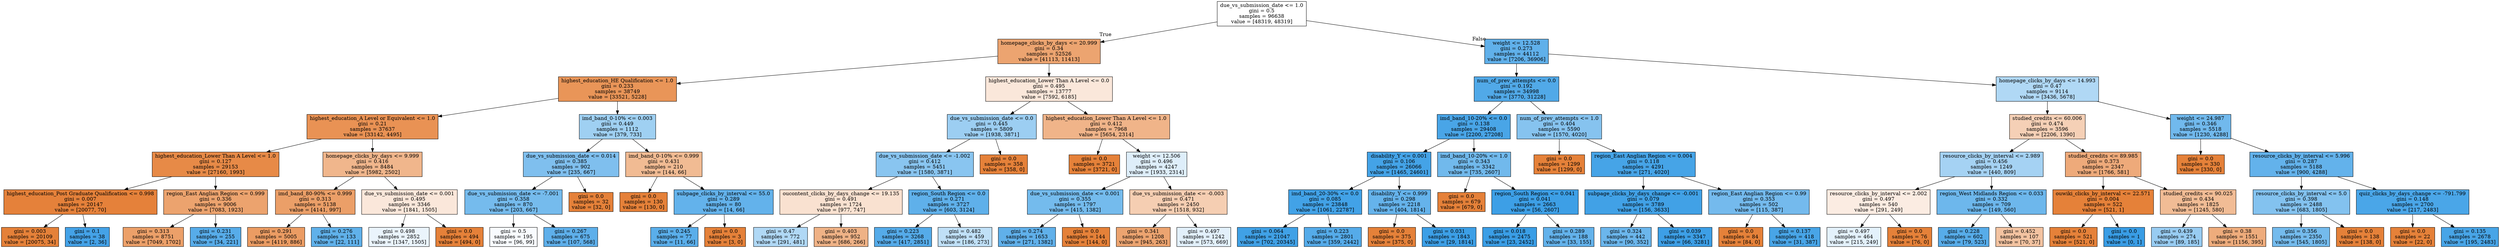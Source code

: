 digraph Tree {
node [shape=box, style="filled", color="black"] ;
0 [label="due_vs_submission_date <= 1.0\ngini = 0.5\nsamples = 96638\nvalue = [48319, 48319]", fillcolor="#e5813900"] ;
1 [label="homepage_clicks_by_days <= 20.999\ngini = 0.34\nsamples = 52526\nvalue = [41113, 11413]", fillcolor="#e58139b8"] ;
0 -> 1 [labeldistance=2.5, labelangle=45, headlabel="True"] ;
2 [label="highest_education_HE Qualification <= 1.0\ngini = 0.233\nsamples = 38749\nvalue = [33521, 5228]", fillcolor="#e58139d7"] ;
1 -> 2 ;
3 [label="highest_education_A Level or Equivalent <= 1.0\ngini = 0.21\nsamples = 37637\nvalue = [33142, 4495]", fillcolor="#e58139dc"] ;
2 -> 3 ;
4 [label="highest_education_Lower Than A Level <= 1.0\ngini = 0.127\nsamples = 29153\nvalue = [27160, 1993]", fillcolor="#e58139ec"] ;
3 -> 4 ;
5 [label="highest_education_Post Graduate Qualification <= 0.998\ngini = 0.007\nsamples = 20147\nvalue = [20077, 70]", fillcolor="#e58139fe"] ;
4 -> 5 ;
6 [label="gini = 0.003\nsamples = 20109\nvalue = [20075, 34]", fillcolor="#e58139ff"] ;
5 -> 6 ;
7 [label="gini = 0.1\nsamples = 38\nvalue = [2, 36]", fillcolor="#399de5f1"] ;
5 -> 7 ;
8 [label="region_East Anglian Region <= 0.999\ngini = 0.336\nsamples = 9006\nvalue = [7083, 1923]", fillcolor="#e58139ba"] ;
4 -> 8 ;
9 [label="gini = 0.313\nsamples = 8751\nvalue = [7049, 1702]", fillcolor="#e58139c1"] ;
8 -> 9 ;
10 [label="gini = 0.231\nsamples = 255\nvalue = [34, 221]", fillcolor="#399de5d8"] ;
8 -> 10 ;
11 [label="homepage_clicks_by_days <= 9.999\ngini = 0.416\nsamples = 8484\nvalue = [5982, 2502]", fillcolor="#e5813994"] ;
3 -> 11 ;
12 [label="imd_band_80-90% <= 0.999\ngini = 0.313\nsamples = 5138\nvalue = [4141, 997]", fillcolor="#e58139c2"] ;
11 -> 12 ;
13 [label="gini = 0.291\nsamples = 5005\nvalue = [4119, 886]", fillcolor="#e58139c8"] ;
12 -> 13 ;
14 [label="gini = 0.276\nsamples = 133\nvalue = [22, 111]", fillcolor="#399de5cc"] ;
12 -> 14 ;
15 [label="due_vs_submission_date <= 0.001\ngini = 0.495\nsamples = 3346\nvalue = [1841, 1505]", fillcolor="#e581392f"] ;
11 -> 15 ;
16 [label="gini = 0.498\nsamples = 2852\nvalue = [1347, 1505]", fillcolor="#399de51b"] ;
15 -> 16 ;
17 [label="gini = 0.0\nsamples = 494\nvalue = [494, 0]", fillcolor="#e58139ff"] ;
15 -> 17 ;
18 [label="imd_band_0-10% <= 0.003\ngini = 0.449\nsamples = 1112\nvalue = [379, 733]", fillcolor="#399de57b"] ;
2 -> 18 ;
19 [label="due_vs_submission_date <= 0.014\ngini = 0.385\nsamples = 902\nvalue = [235, 667]", fillcolor="#399de5a5"] ;
18 -> 19 ;
20 [label="due_vs_submission_date <= -7.001\ngini = 0.358\nsamples = 870\nvalue = [203, 667]", fillcolor="#399de5b1"] ;
19 -> 20 ;
21 [label="gini = 0.5\nsamples = 195\nvalue = [96, 99]", fillcolor="#399de508"] ;
20 -> 21 ;
22 [label="gini = 0.267\nsamples = 675\nvalue = [107, 568]", fillcolor="#399de5cf"] ;
20 -> 22 ;
23 [label="gini = 0.0\nsamples = 32\nvalue = [32, 0]", fillcolor="#e58139ff"] ;
19 -> 23 ;
24 [label="imd_band_0-10% <= 0.999\ngini = 0.431\nsamples = 210\nvalue = [144, 66]", fillcolor="#e581398a"] ;
18 -> 24 ;
25 [label="gini = 0.0\nsamples = 130\nvalue = [130, 0]", fillcolor="#e58139ff"] ;
24 -> 25 ;
26 [label="subpage_clicks_by_interval <= 55.0\ngini = 0.289\nsamples = 80\nvalue = [14, 66]", fillcolor="#399de5c9"] ;
24 -> 26 ;
27 [label="gini = 0.245\nsamples = 77\nvalue = [11, 66]", fillcolor="#399de5d4"] ;
26 -> 27 ;
28 [label="gini = 0.0\nsamples = 3\nvalue = [3, 0]", fillcolor="#e58139ff"] ;
26 -> 28 ;
29 [label="highest_education_Lower Than A Level <= 0.0\ngini = 0.495\nsamples = 13777\nvalue = [7592, 6185]", fillcolor="#e581392f"] ;
1 -> 29 ;
30 [label="due_vs_submission_date <= 0.0\ngini = 0.445\nsamples = 5809\nvalue = [1938, 3871]", fillcolor="#399de57f"] ;
29 -> 30 ;
31 [label="due_vs_submission_date <= -1.002\ngini = 0.412\nsamples = 5451\nvalue = [1580, 3871]", fillcolor="#399de597"] ;
30 -> 31 ;
32 [label="oucontent_clicks_by_days_change <= 19.135\ngini = 0.491\nsamples = 1724\nvalue = [977, 747]", fillcolor="#e581393c"] ;
31 -> 32 ;
33 [label="gini = 0.47\nsamples = 772\nvalue = [291, 481]", fillcolor="#399de565"] ;
32 -> 33 ;
34 [label="gini = 0.403\nsamples = 952\nvalue = [686, 266]", fillcolor="#e581399c"] ;
32 -> 34 ;
35 [label="region_South Region <= 0.0\ngini = 0.271\nsamples = 3727\nvalue = [603, 3124]", fillcolor="#399de5ce"] ;
31 -> 35 ;
36 [label="gini = 0.223\nsamples = 3268\nvalue = [417, 2851]", fillcolor="#399de5da"] ;
35 -> 36 ;
37 [label="gini = 0.482\nsamples = 459\nvalue = [186, 273]", fillcolor="#399de551"] ;
35 -> 37 ;
38 [label="gini = 0.0\nsamples = 358\nvalue = [358, 0]", fillcolor="#e58139ff"] ;
30 -> 38 ;
39 [label="highest_education_Lower Than A Level <= 1.0\ngini = 0.412\nsamples = 7968\nvalue = [5654, 2314]", fillcolor="#e5813997"] ;
29 -> 39 ;
40 [label="gini = 0.0\nsamples = 3721\nvalue = [3721, 0]", fillcolor="#e58139ff"] ;
39 -> 40 ;
41 [label="weight <= 12.506\ngini = 0.496\nsamples = 4247\nvalue = [1933, 2314]", fillcolor="#399de52a"] ;
39 -> 41 ;
42 [label="due_vs_submission_date <= 0.001\ngini = 0.355\nsamples = 1797\nvalue = [415, 1382]", fillcolor="#399de5b2"] ;
41 -> 42 ;
43 [label="gini = 0.274\nsamples = 1653\nvalue = [271, 1382]", fillcolor="#399de5cd"] ;
42 -> 43 ;
44 [label="gini = 0.0\nsamples = 144\nvalue = [144, 0]", fillcolor="#e58139ff"] ;
42 -> 44 ;
45 [label="due_vs_submission_date <= -0.003\ngini = 0.471\nsamples = 2450\nvalue = [1518, 932]", fillcolor="#e5813962"] ;
41 -> 45 ;
46 [label="gini = 0.341\nsamples = 1208\nvalue = [945, 263]", fillcolor="#e58139b8"] ;
45 -> 46 ;
47 [label="gini = 0.497\nsamples = 1242\nvalue = [573, 669]", fillcolor="#399de525"] ;
45 -> 47 ;
48 [label="weight <= 12.528\ngini = 0.273\nsamples = 44112\nvalue = [7206, 36906]", fillcolor="#399de5cd"] ;
0 -> 48 [labeldistance=2.5, labelangle=-45, headlabel="False"] ;
49 [label="num_of_prev_attempts <= 0.0\ngini = 0.192\nsamples = 34998\nvalue = [3770, 31228]", fillcolor="#399de5e0"] ;
48 -> 49 ;
50 [label="imd_band_10-20% <= 0.0\ngini = 0.138\nsamples = 29408\nvalue = [2200, 27208]", fillcolor="#399de5ea"] ;
49 -> 50 ;
51 [label="disability_Y <= 0.001\ngini = 0.106\nsamples = 26066\nvalue = [1465, 24601]", fillcolor="#399de5f0"] ;
50 -> 51 ;
52 [label="imd_band_20-30% <= 0.0\ngini = 0.085\nsamples = 23848\nvalue = [1061, 22787]", fillcolor="#399de5f3"] ;
51 -> 52 ;
53 [label="gini = 0.064\nsamples = 21047\nvalue = [702, 20345]", fillcolor="#399de5f6"] ;
52 -> 53 ;
54 [label="gini = 0.223\nsamples = 2801\nvalue = [359, 2442]", fillcolor="#399de5da"] ;
52 -> 54 ;
55 [label="disability_Y <= 0.999\ngini = 0.298\nsamples = 2218\nvalue = [404, 1814]", fillcolor="#399de5c6"] ;
51 -> 55 ;
56 [label="gini = 0.0\nsamples = 375\nvalue = [375, 0]", fillcolor="#e58139ff"] ;
55 -> 56 ;
57 [label="gini = 0.031\nsamples = 1843\nvalue = [29, 1814]", fillcolor="#399de5fb"] ;
55 -> 57 ;
58 [label="imd_band_10-20% <= 1.0\ngini = 0.343\nsamples = 3342\nvalue = [735, 2607]", fillcolor="#399de5b7"] ;
50 -> 58 ;
59 [label="gini = 0.0\nsamples = 679\nvalue = [679, 0]", fillcolor="#e58139ff"] ;
58 -> 59 ;
60 [label="region_South Region <= 0.041\ngini = 0.041\nsamples = 2663\nvalue = [56, 2607]", fillcolor="#399de5fa"] ;
58 -> 60 ;
61 [label="gini = 0.018\nsamples = 2475\nvalue = [23, 2452]", fillcolor="#399de5fd"] ;
60 -> 61 ;
62 [label="gini = 0.289\nsamples = 188\nvalue = [33, 155]", fillcolor="#399de5c9"] ;
60 -> 62 ;
63 [label="num_of_prev_attempts <= 1.0\ngini = 0.404\nsamples = 5590\nvalue = [1570, 4020]", fillcolor="#399de59b"] ;
49 -> 63 ;
64 [label="gini = 0.0\nsamples = 1299\nvalue = [1299, 0]", fillcolor="#e58139ff"] ;
63 -> 64 ;
65 [label="region_East Anglian Region <= 0.004\ngini = 0.118\nsamples = 4291\nvalue = [271, 4020]", fillcolor="#399de5ee"] ;
63 -> 65 ;
66 [label="subpage_clicks_by_days_change <= -0.001\ngini = 0.079\nsamples = 3789\nvalue = [156, 3633]", fillcolor="#399de5f4"] ;
65 -> 66 ;
67 [label="gini = 0.324\nsamples = 442\nvalue = [90, 352]", fillcolor="#399de5be"] ;
66 -> 67 ;
68 [label="gini = 0.039\nsamples = 3347\nvalue = [66, 3281]", fillcolor="#399de5fa"] ;
66 -> 68 ;
69 [label="region_East Anglian Region <= 0.99\ngini = 0.353\nsamples = 502\nvalue = [115, 387]", fillcolor="#399de5b3"] ;
65 -> 69 ;
70 [label="gini = 0.0\nsamples = 84\nvalue = [84, 0]", fillcolor="#e58139ff"] ;
69 -> 70 ;
71 [label="gini = 0.137\nsamples = 418\nvalue = [31, 387]", fillcolor="#399de5eb"] ;
69 -> 71 ;
72 [label="homepage_clicks_by_days <= 14.993\ngini = 0.47\nsamples = 9114\nvalue = [3436, 5678]", fillcolor="#399de565"] ;
48 -> 72 ;
73 [label="studied_credits <= 60.006\ngini = 0.474\nsamples = 3596\nvalue = [2206, 1390]", fillcolor="#e581395e"] ;
72 -> 73 ;
74 [label="resource_clicks_by_interval <= 2.989\ngini = 0.456\nsamples = 1249\nvalue = [440, 809]", fillcolor="#399de574"] ;
73 -> 74 ;
75 [label="resource_clicks_by_interval <= 2.002\ngini = 0.497\nsamples = 540\nvalue = [291, 249]", fillcolor="#e5813925"] ;
74 -> 75 ;
76 [label="gini = 0.497\nsamples = 464\nvalue = [215, 249]", fillcolor="#399de523"] ;
75 -> 76 ;
77 [label="gini = 0.0\nsamples = 76\nvalue = [76, 0]", fillcolor="#e58139ff"] ;
75 -> 77 ;
78 [label="region_West Midlands Region <= 0.033\ngini = 0.332\nsamples = 709\nvalue = [149, 560]", fillcolor="#399de5bb"] ;
74 -> 78 ;
79 [label="gini = 0.228\nsamples = 602\nvalue = [79, 523]", fillcolor="#399de5d8"] ;
78 -> 79 ;
80 [label="gini = 0.452\nsamples = 107\nvalue = [70, 37]", fillcolor="#e5813978"] ;
78 -> 80 ;
81 [label="studied_credits <= 89.985\ngini = 0.373\nsamples = 2347\nvalue = [1766, 581]", fillcolor="#e58139ab"] ;
73 -> 81 ;
82 [label="ouwiki_clicks_by_interval <= 22.571\ngini = 0.004\nsamples = 522\nvalue = [521, 1]", fillcolor="#e58139ff"] ;
81 -> 82 ;
83 [label="gini = 0.0\nsamples = 521\nvalue = [521, 0]", fillcolor="#e58139ff"] ;
82 -> 83 ;
84 [label="gini = 0.0\nsamples = 1\nvalue = [0, 1]", fillcolor="#399de5ff"] ;
82 -> 84 ;
85 [label="studied_credits <= 90.025\ngini = 0.434\nsamples = 1825\nvalue = [1245, 580]", fillcolor="#e5813988"] ;
81 -> 85 ;
86 [label="gini = 0.439\nsamples = 274\nvalue = [89, 185]", fillcolor="#399de584"] ;
85 -> 86 ;
87 [label="gini = 0.38\nsamples = 1551\nvalue = [1156, 395]", fillcolor="#e58139a8"] ;
85 -> 87 ;
88 [label="weight <= 24.987\ngini = 0.346\nsamples = 5518\nvalue = [1230, 4288]", fillcolor="#399de5b6"] ;
72 -> 88 ;
89 [label="gini = 0.0\nsamples = 330\nvalue = [330, 0]", fillcolor="#e58139ff"] ;
88 -> 89 ;
90 [label="resource_clicks_by_interval <= 5.996\ngini = 0.287\nsamples = 5188\nvalue = [900, 4288]", fillcolor="#399de5c9"] ;
88 -> 90 ;
91 [label="resource_clicks_by_interval <= 5.0\ngini = 0.398\nsamples = 2488\nvalue = [683, 1805]", fillcolor="#399de59f"] ;
90 -> 91 ;
92 [label="gini = 0.356\nsamples = 2350\nvalue = [545, 1805]", fillcolor="#399de5b2"] ;
91 -> 92 ;
93 [label="gini = 0.0\nsamples = 138\nvalue = [138, 0]", fillcolor="#e58139ff"] ;
91 -> 93 ;
94 [label="quiz_clicks_by_days_change <= -791.799\ngini = 0.148\nsamples = 2700\nvalue = [217, 2483]", fillcolor="#399de5e9"] ;
90 -> 94 ;
95 [label="gini = 0.0\nsamples = 22\nvalue = [22, 0]", fillcolor="#e58139ff"] ;
94 -> 95 ;
96 [label="gini = 0.135\nsamples = 2678\nvalue = [195, 2483]", fillcolor="#399de5eb"] ;
94 -> 96 ;
}